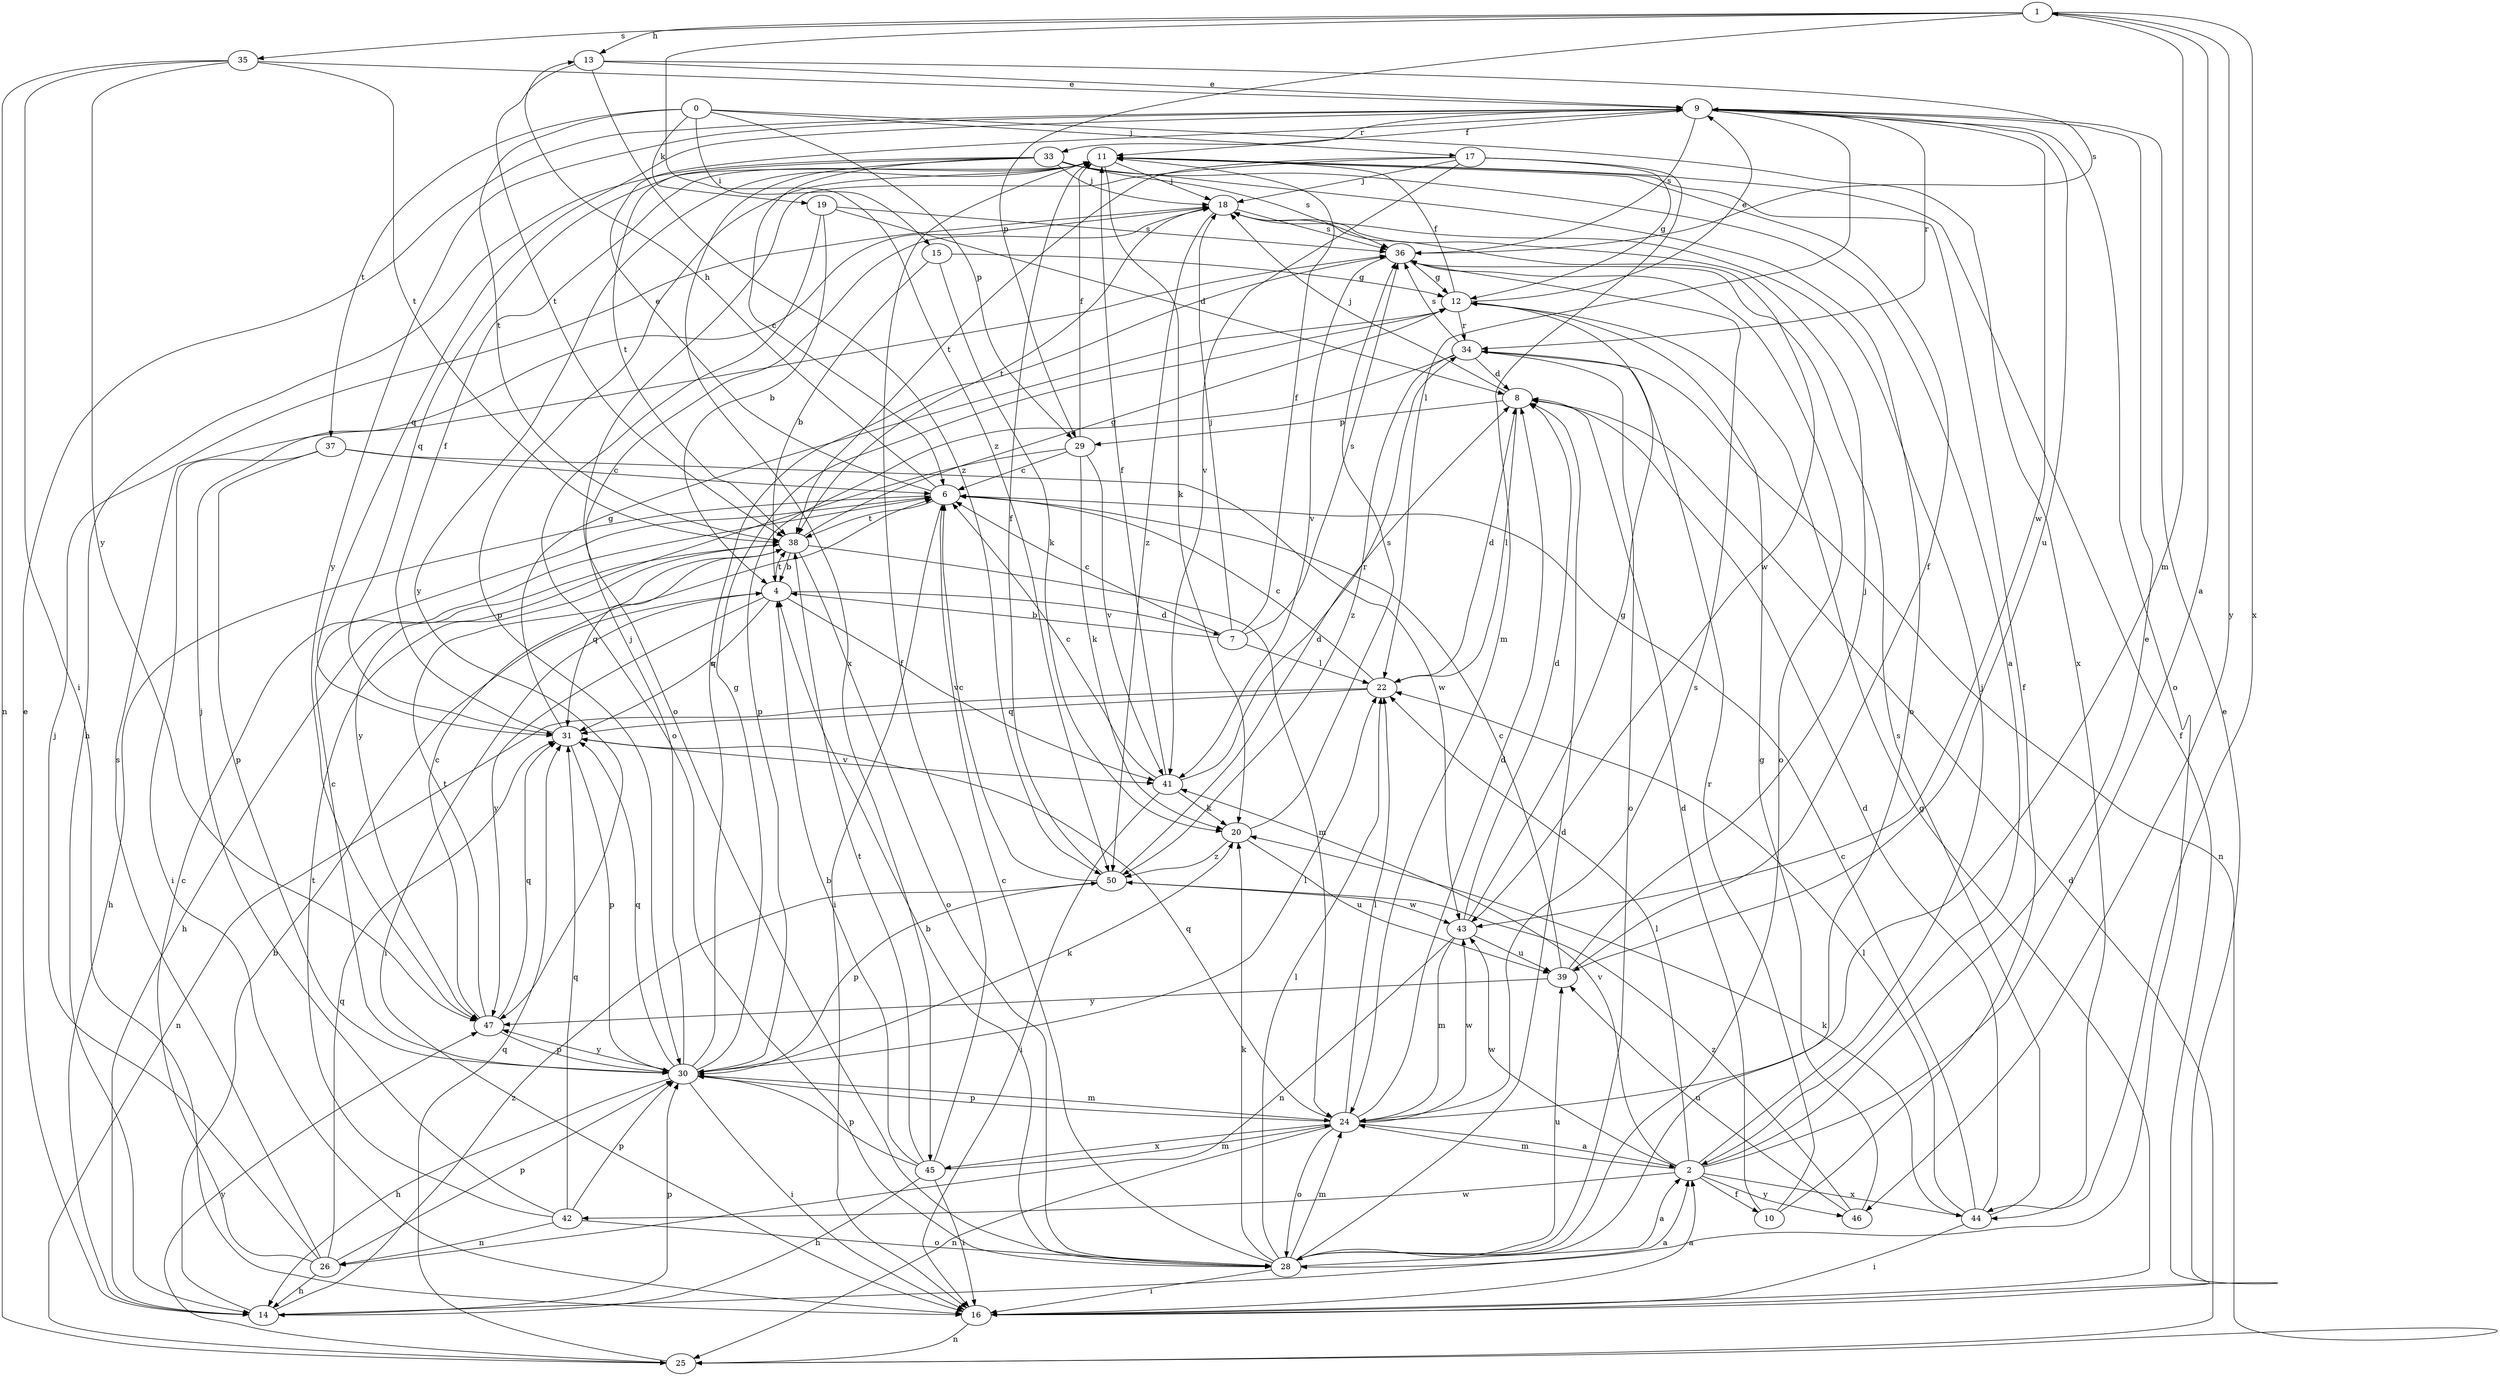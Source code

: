 strict digraph  {
1;
2;
4;
6;
7;
8;
9;
10;
11;
12;
13;
14;
15;
16;
17;
18;
19;
20;
22;
24;
25;
26;
28;
29;
30;
31;
33;
34;
35;
36;
37;
38;
39;
41;
42;
0;
43;
44;
45;
46;
47;
50;
1 -> 13  [label=h];
1 -> 24  [label=m];
1 -> 29  [label=p];
1 -> 35  [label=s];
1 -> 44  [label=x];
1 -> 46  [label=y];
1 -> 50  [label=z];
2 -> 1  [label=a];
2 -> 9  [label=e];
2 -> 10  [label=f];
2 -> 18  [label=j];
2 -> 22  [label=l];
2 -> 24  [label=m];
2 -> 41  [label=v];
2 -> 42  [label=w];
2 -> 43  [label=w];
2 -> 44  [label=x];
2 -> 46  [label=y];
4 -> 7  [label=d];
4 -> 16  [label=i];
4 -> 31  [label=q];
4 -> 38  [label=t];
4 -> 41  [label=v];
4 -> 47  [label=y];
6 -> 9  [label=e];
6 -> 13  [label=h];
6 -> 14  [label=h];
6 -> 16  [label=i];
6 -> 38  [label=t];
7 -> 4  [label=b];
7 -> 6  [label=c];
7 -> 11  [label=f];
7 -> 18  [label=j];
7 -> 22  [label=l];
7 -> 36  [label=s];
8 -> 18  [label=j];
8 -> 22  [label=l];
8 -> 29  [label=p];
9 -> 11  [label=f];
9 -> 22  [label=l];
9 -> 28  [label=o];
9 -> 31  [label=q];
9 -> 33  [label=r];
9 -> 34  [label=r];
9 -> 36  [label=s];
9 -> 39  [label=u];
9 -> 43  [label=w];
9 -> 47  [label=y];
10 -> 8  [label=d];
10 -> 11  [label=f];
10 -> 34  [label=r];
11 -> 18  [label=j];
11 -> 20  [label=k];
11 -> 30  [label=p];
11 -> 31  [label=q];
11 -> 47  [label=y];
12 -> 9  [label=e];
12 -> 11  [label=f];
12 -> 34  [label=r];
13 -> 9  [label=e];
13 -> 36  [label=s];
13 -> 38  [label=t];
13 -> 50  [label=z];
14 -> 2  [label=a];
14 -> 4  [label=b];
14 -> 9  [label=e];
14 -> 30  [label=p];
14 -> 50  [label=z];
15 -> 4  [label=b];
15 -> 12  [label=g];
15 -> 20  [label=k];
16 -> 2  [label=a];
16 -> 9  [label=e];
16 -> 11  [label=f];
16 -> 12  [label=g];
16 -> 25  [label=n];
17 -> 12  [label=g];
17 -> 18  [label=j];
17 -> 24  [label=m];
17 -> 28  [label=o];
17 -> 38  [label=t];
17 -> 41  [label=v];
18 -> 36  [label=s];
18 -> 38  [label=t];
18 -> 43  [label=w];
18 -> 50  [label=z];
19 -> 4  [label=b];
19 -> 8  [label=d];
19 -> 28  [label=o];
19 -> 36  [label=s];
20 -> 36  [label=s];
20 -> 39  [label=u];
20 -> 50  [label=z];
22 -> 6  [label=c];
22 -> 8  [label=d];
22 -> 25  [label=n];
22 -> 31  [label=q];
24 -> 2  [label=a];
24 -> 8  [label=d];
24 -> 22  [label=l];
24 -> 25  [label=n];
24 -> 28  [label=o];
24 -> 30  [label=p];
24 -> 31  [label=q];
24 -> 36  [label=s];
24 -> 43  [label=w];
24 -> 45  [label=x];
25 -> 8  [label=d];
25 -> 31  [label=q];
25 -> 47  [label=y];
26 -> 6  [label=c];
26 -> 14  [label=h];
26 -> 18  [label=j];
26 -> 30  [label=p];
26 -> 31  [label=q];
26 -> 36  [label=s];
28 -> 2  [label=a];
28 -> 4  [label=b];
28 -> 6  [label=c];
28 -> 8  [label=d];
28 -> 16  [label=i];
28 -> 20  [label=k];
28 -> 22  [label=l];
28 -> 24  [label=m];
28 -> 39  [label=u];
29 -> 6  [label=c];
29 -> 11  [label=f];
29 -> 20  [label=k];
29 -> 41  [label=v];
29 -> 47  [label=y];
30 -> 6  [label=c];
30 -> 12  [label=g];
30 -> 14  [label=h];
30 -> 16  [label=i];
30 -> 18  [label=j];
30 -> 20  [label=k];
30 -> 22  [label=l];
30 -> 24  [label=m];
30 -> 31  [label=q];
30 -> 36  [label=s];
30 -> 47  [label=y];
31 -> 11  [label=f];
31 -> 12  [label=g];
31 -> 30  [label=p];
31 -> 41  [label=v];
33 -> 2  [label=a];
33 -> 6  [label=c];
33 -> 14  [label=h];
33 -> 18  [label=j];
33 -> 28  [label=o];
33 -> 36  [label=s];
33 -> 38  [label=t];
33 -> 45  [label=x];
34 -> 8  [label=d];
34 -> 25  [label=n];
34 -> 28  [label=o];
34 -> 30  [label=p];
34 -> 36  [label=s];
34 -> 50  [label=z];
35 -> 9  [label=e];
35 -> 16  [label=i];
35 -> 25  [label=n];
35 -> 38  [label=t];
35 -> 47  [label=y];
36 -> 12  [label=g];
36 -> 28  [label=o];
36 -> 41  [label=v];
37 -> 6  [label=c];
37 -> 16  [label=i];
37 -> 30  [label=p];
37 -> 43  [label=w];
38 -> 4  [label=b];
38 -> 12  [label=g];
38 -> 14  [label=h];
38 -> 24  [label=m];
38 -> 28  [label=o];
38 -> 31  [label=q];
39 -> 6  [label=c];
39 -> 11  [label=f];
39 -> 18  [label=j];
39 -> 47  [label=y];
41 -> 6  [label=c];
41 -> 11  [label=f];
41 -> 16  [label=i];
41 -> 20  [label=k];
41 -> 34  [label=r];
42 -> 18  [label=j];
42 -> 26  [label=n];
42 -> 28  [label=o];
42 -> 30  [label=p];
42 -> 31  [label=q];
42 -> 38  [label=t];
0 -> 15  [label=i];
0 -> 17  [label=j];
0 -> 19  [label=k];
0 -> 29  [label=p];
0 -> 37  [label=t];
0 -> 38  [label=t];
0 -> 44  [label=x];
43 -> 8  [label=d];
43 -> 12  [label=g];
43 -> 24  [label=m];
43 -> 26  [label=n];
43 -> 39  [label=u];
44 -> 6  [label=c];
44 -> 8  [label=d];
44 -> 16  [label=i];
44 -> 20  [label=k];
44 -> 22  [label=l];
44 -> 36  [label=s];
45 -> 4  [label=b];
45 -> 11  [label=f];
45 -> 14  [label=h];
45 -> 16  [label=i];
45 -> 24  [label=m];
45 -> 30  [label=p];
45 -> 38  [label=t];
46 -> 12  [label=g];
46 -> 39  [label=u];
46 -> 50  [label=z];
47 -> 6  [label=c];
47 -> 30  [label=p];
47 -> 31  [label=q];
47 -> 38  [label=t];
50 -> 6  [label=c];
50 -> 8  [label=d];
50 -> 11  [label=f];
50 -> 30  [label=p];
50 -> 43  [label=w];
}

